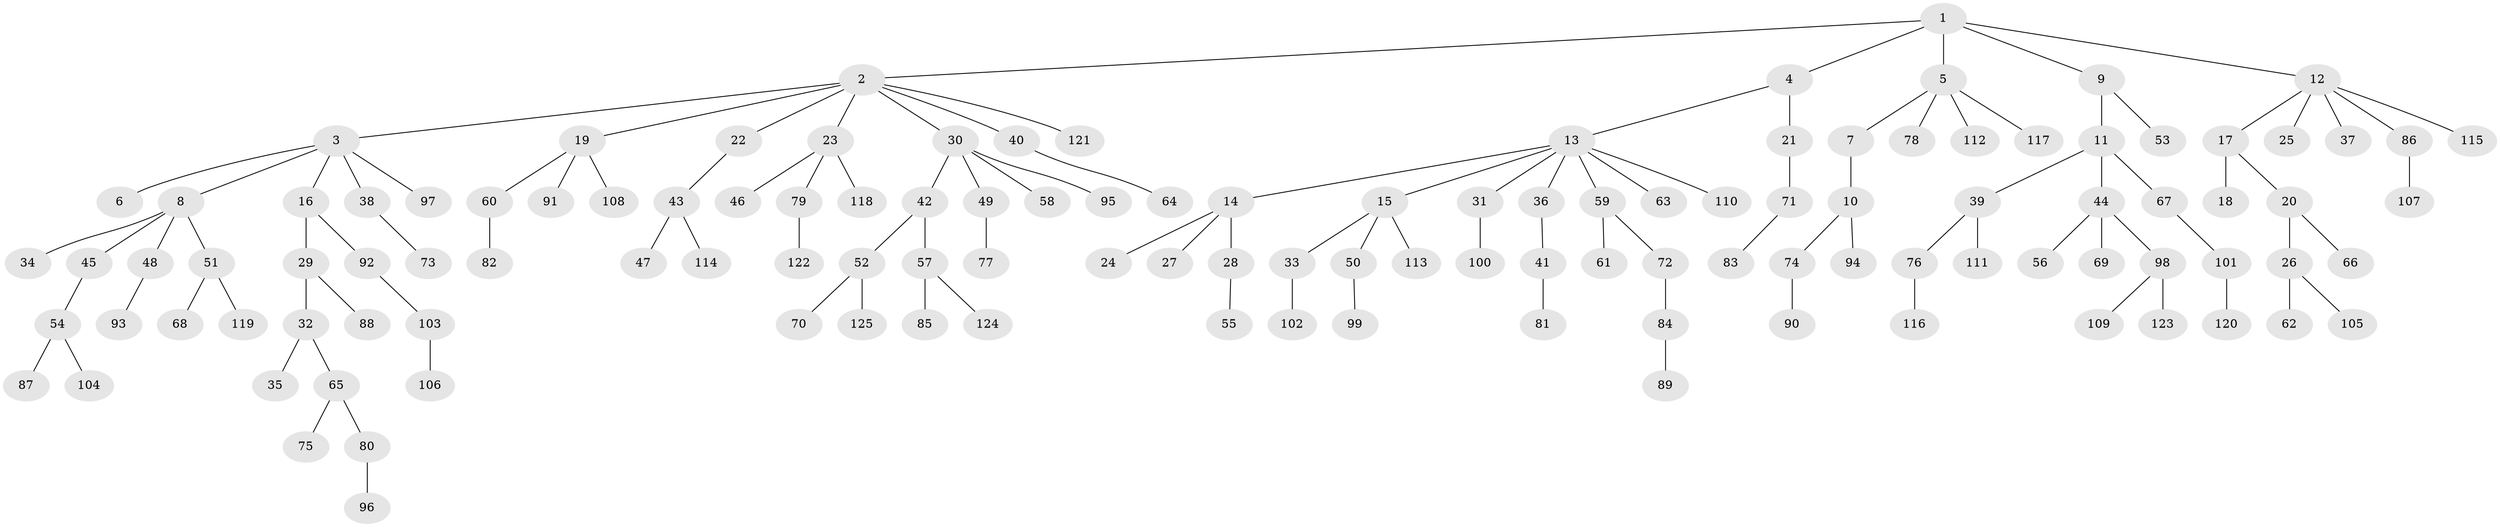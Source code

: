 // coarse degree distribution, {2: 0.1935483870967742, 1: 0.6935483870967742, 32: 0.016129032258064516, 3: 0.04838709677419355, 5: 0.03225806451612903, 4: 0.016129032258064516}
// Generated by graph-tools (version 1.1) at 2025/56/03/04/25 21:56:32]
// undirected, 125 vertices, 124 edges
graph export_dot {
graph [start="1"]
  node [color=gray90,style=filled];
  1;
  2;
  3;
  4;
  5;
  6;
  7;
  8;
  9;
  10;
  11;
  12;
  13;
  14;
  15;
  16;
  17;
  18;
  19;
  20;
  21;
  22;
  23;
  24;
  25;
  26;
  27;
  28;
  29;
  30;
  31;
  32;
  33;
  34;
  35;
  36;
  37;
  38;
  39;
  40;
  41;
  42;
  43;
  44;
  45;
  46;
  47;
  48;
  49;
  50;
  51;
  52;
  53;
  54;
  55;
  56;
  57;
  58;
  59;
  60;
  61;
  62;
  63;
  64;
  65;
  66;
  67;
  68;
  69;
  70;
  71;
  72;
  73;
  74;
  75;
  76;
  77;
  78;
  79;
  80;
  81;
  82;
  83;
  84;
  85;
  86;
  87;
  88;
  89;
  90;
  91;
  92;
  93;
  94;
  95;
  96;
  97;
  98;
  99;
  100;
  101;
  102;
  103;
  104;
  105;
  106;
  107;
  108;
  109;
  110;
  111;
  112;
  113;
  114;
  115;
  116;
  117;
  118;
  119;
  120;
  121;
  122;
  123;
  124;
  125;
  1 -- 2;
  1 -- 4;
  1 -- 5;
  1 -- 9;
  1 -- 12;
  2 -- 3;
  2 -- 19;
  2 -- 22;
  2 -- 23;
  2 -- 30;
  2 -- 40;
  2 -- 121;
  3 -- 6;
  3 -- 8;
  3 -- 16;
  3 -- 38;
  3 -- 97;
  4 -- 13;
  4 -- 21;
  5 -- 7;
  5 -- 78;
  5 -- 112;
  5 -- 117;
  7 -- 10;
  8 -- 34;
  8 -- 45;
  8 -- 48;
  8 -- 51;
  9 -- 11;
  9 -- 53;
  10 -- 74;
  10 -- 94;
  11 -- 39;
  11 -- 44;
  11 -- 67;
  12 -- 17;
  12 -- 25;
  12 -- 37;
  12 -- 86;
  12 -- 115;
  13 -- 14;
  13 -- 15;
  13 -- 31;
  13 -- 36;
  13 -- 59;
  13 -- 63;
  13 -- 110;
  14 -- 24;
  14 -- 27;
  14 -- 28;
  15 -- 33;
  15 -- 50;
  15 -- 113;
  16 -- 29;
  16 -- 92;
  17 -- 18;
  17 -- 20;
  19 -- 60;
  19 -- 91;
  19 -- 108;
  20 -- 26;
  20 -- 66;
  21 -- 71;
  22 -- 43;
  23 -- 46;
  23 -- 79;
  23 -- 118;
  26 -- 62;
  26 -- 105;
  28 -- 55;
  29 -- 32;
  29 -- 88;
  30 -- 42;
  30 -- 49;
  30 -- 58;
  30 -- 95;
  31 -- 100;
  32 -- 35;
  32 -- 65;
  33 -- 102;
  36 -- 41;
  38 -- 73;
  39 -- 76;
  39 -- 111;
  40 -- 64;
  41 -- 81;
  42 -- 52;
  42 -- 57;
  43 -- 47;
  43 -- 114;
  44 -- 56;
  44 -- 69;
  44 -- 98;
  45 -- 54;
  48 -- 93;
  49 -- 77;
  50 -- 99;
  51 -- 68;
  51 -- 119;
  52 -- 70;
  52 -- 125;
  54 -- 87;
  54 -- 104;
  57 -- 85;
  57 -- 124;
  59 -- 61;
  59 -- 72;
  60 -- 82;
  65 -- 75;
  65 -- 80;
  67 -- 101;
  71 -- 83;
  72 -- 84;
  74 -- 90;
  76 -- 116;
  79 -- 122;
  80 -- 96;
  84 -- 89;
  86 -- 107;
  92 -- 103;
  98 -- 109;
  98 -- 123;
  101 -- 120;
  103 -- 106;
}
